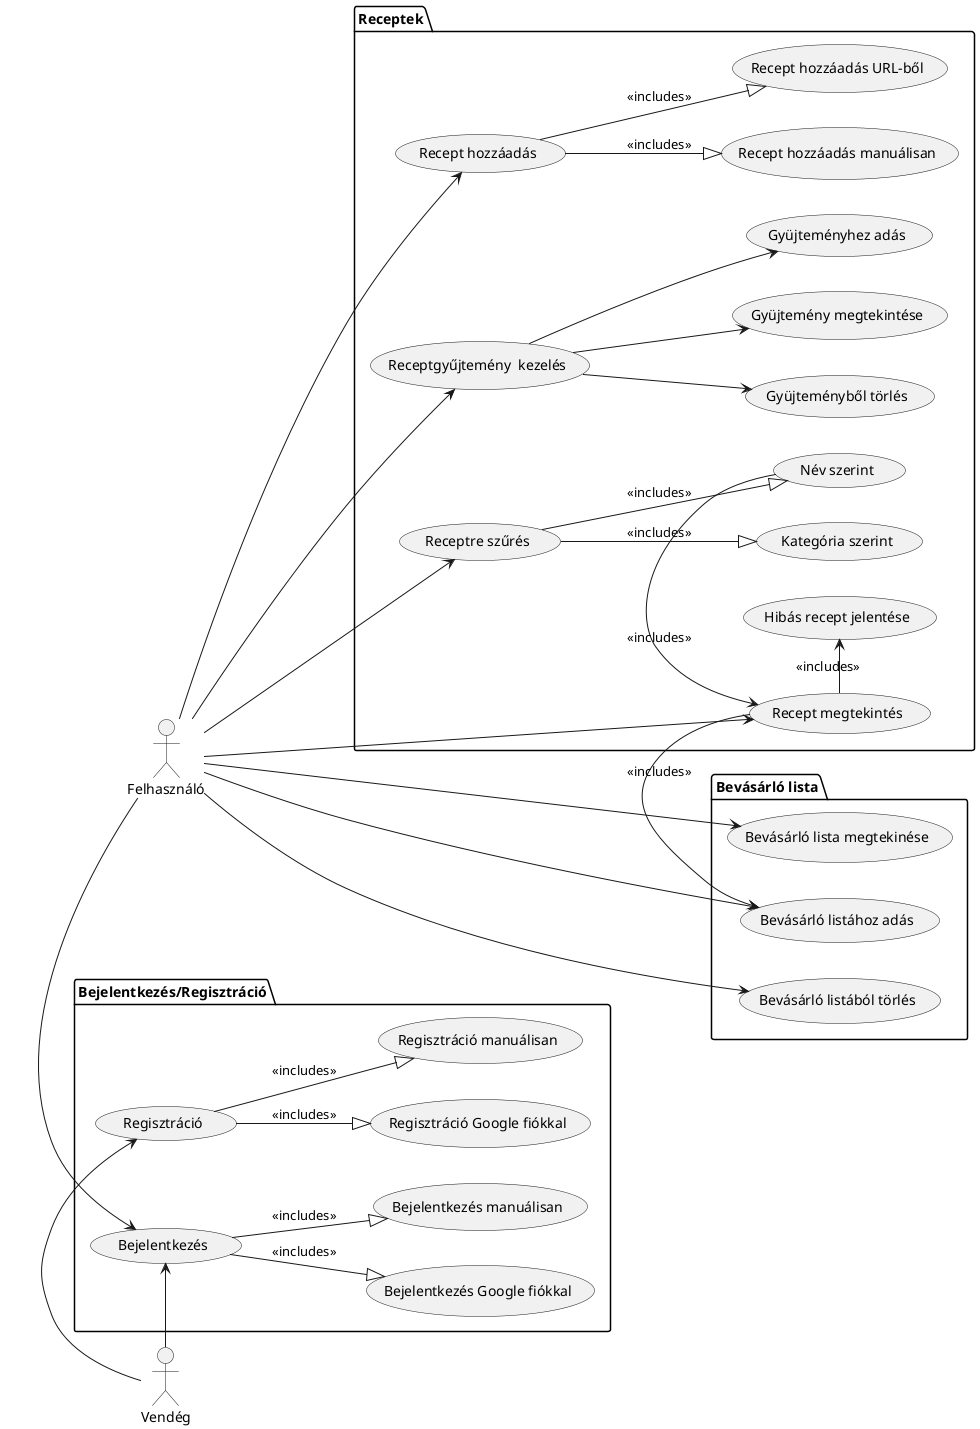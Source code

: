 @startuml use-case
left to right direction

actor Felhasználó as user
actor Vendég as guest

package "Bejelentkezés/Regisztráció" {
    
    usecase "Bejelentkezés" as Login
    usecase "Regisztráció" as register

    usecase "Regisztráció manuálisan" as registerManula
        register --|> registerManula : <<includes>>

    usecase "Bejelentkezés manuálisan" as loginManula
            Login --|> loginManula : <<includes>>


    usecase "Regisztráció Google fiókkal" as registerGoogle
            register --|> registerGoogle : <<includes>>

    usecase "Bejelentkezés Google fiókkal" as loginGoogle
            Login --|> loginGoogle : <<includes>>


}
guest -> register
guest -> Login
user -> Login

package "Receptek" {
    usecase "Recept megtekintés" as viewRecipe

    usecase "Recept hozzáadás" as addRecipe

    usecase "Recept hozzáadás URL-ből" as addRecipeURL
    addRecipe --|> addRecipeURL : <<includes>>

    usecase "Recept hozzáadás manuálisan" as addRecipeManual
    addRecipe --|> addRecipeManual : <<includes>>

    usecase "Receptgyűjtemény  kezelés" as collectionManagement

    usecase "Gyüjteményhez adás" as addRecipeToCollection
    collectionManagement --> addRecipeToCollection
    
    usecase "Gyüjteményből törlés" as deleteRecipeFromCollection
    collectionManagement --> deleteRecipeFromCollection

    usecase "Gyüjtemény megtekintése" as viewRecipeCollection
    collectionManagement --> viewRecipeCollection

    usecase "Receptre szűrés" as sortRecipes

    usecase "Kategória szerint" as sortByCategory
    sortRecipes --|> sortByCategory : <<includes>>

    usecase "Név szerint" as sortByName
    sortRecipes --|> sortByName : <<includes>>

    usecase "Hibás recept jelentése" as reportRecipe
    viewRecipe -> reportRecipe : <<includes>>
}

user --> viewRecipe
user --> addRecipe  
user --> collectionManagement
user --> sortRecipes

sortByName -> viewRecipe : <<includes>>

package "Bevásárló lista"{
    usecase "Bevásárló lista megtekinése" as viewShoppinglist
    user -> viewShoppinglist

    usecase "Bevásárló listához adás" as addToShoppinglist
    user -> addToShoppinglist
    
    usecase "Bevásárló listából törlés" as deleteFromShoppinglist
    user -> deleteFromShoppinglist
}

viewRecipe -> addToShoppinglist : <<includes>>

@enduml